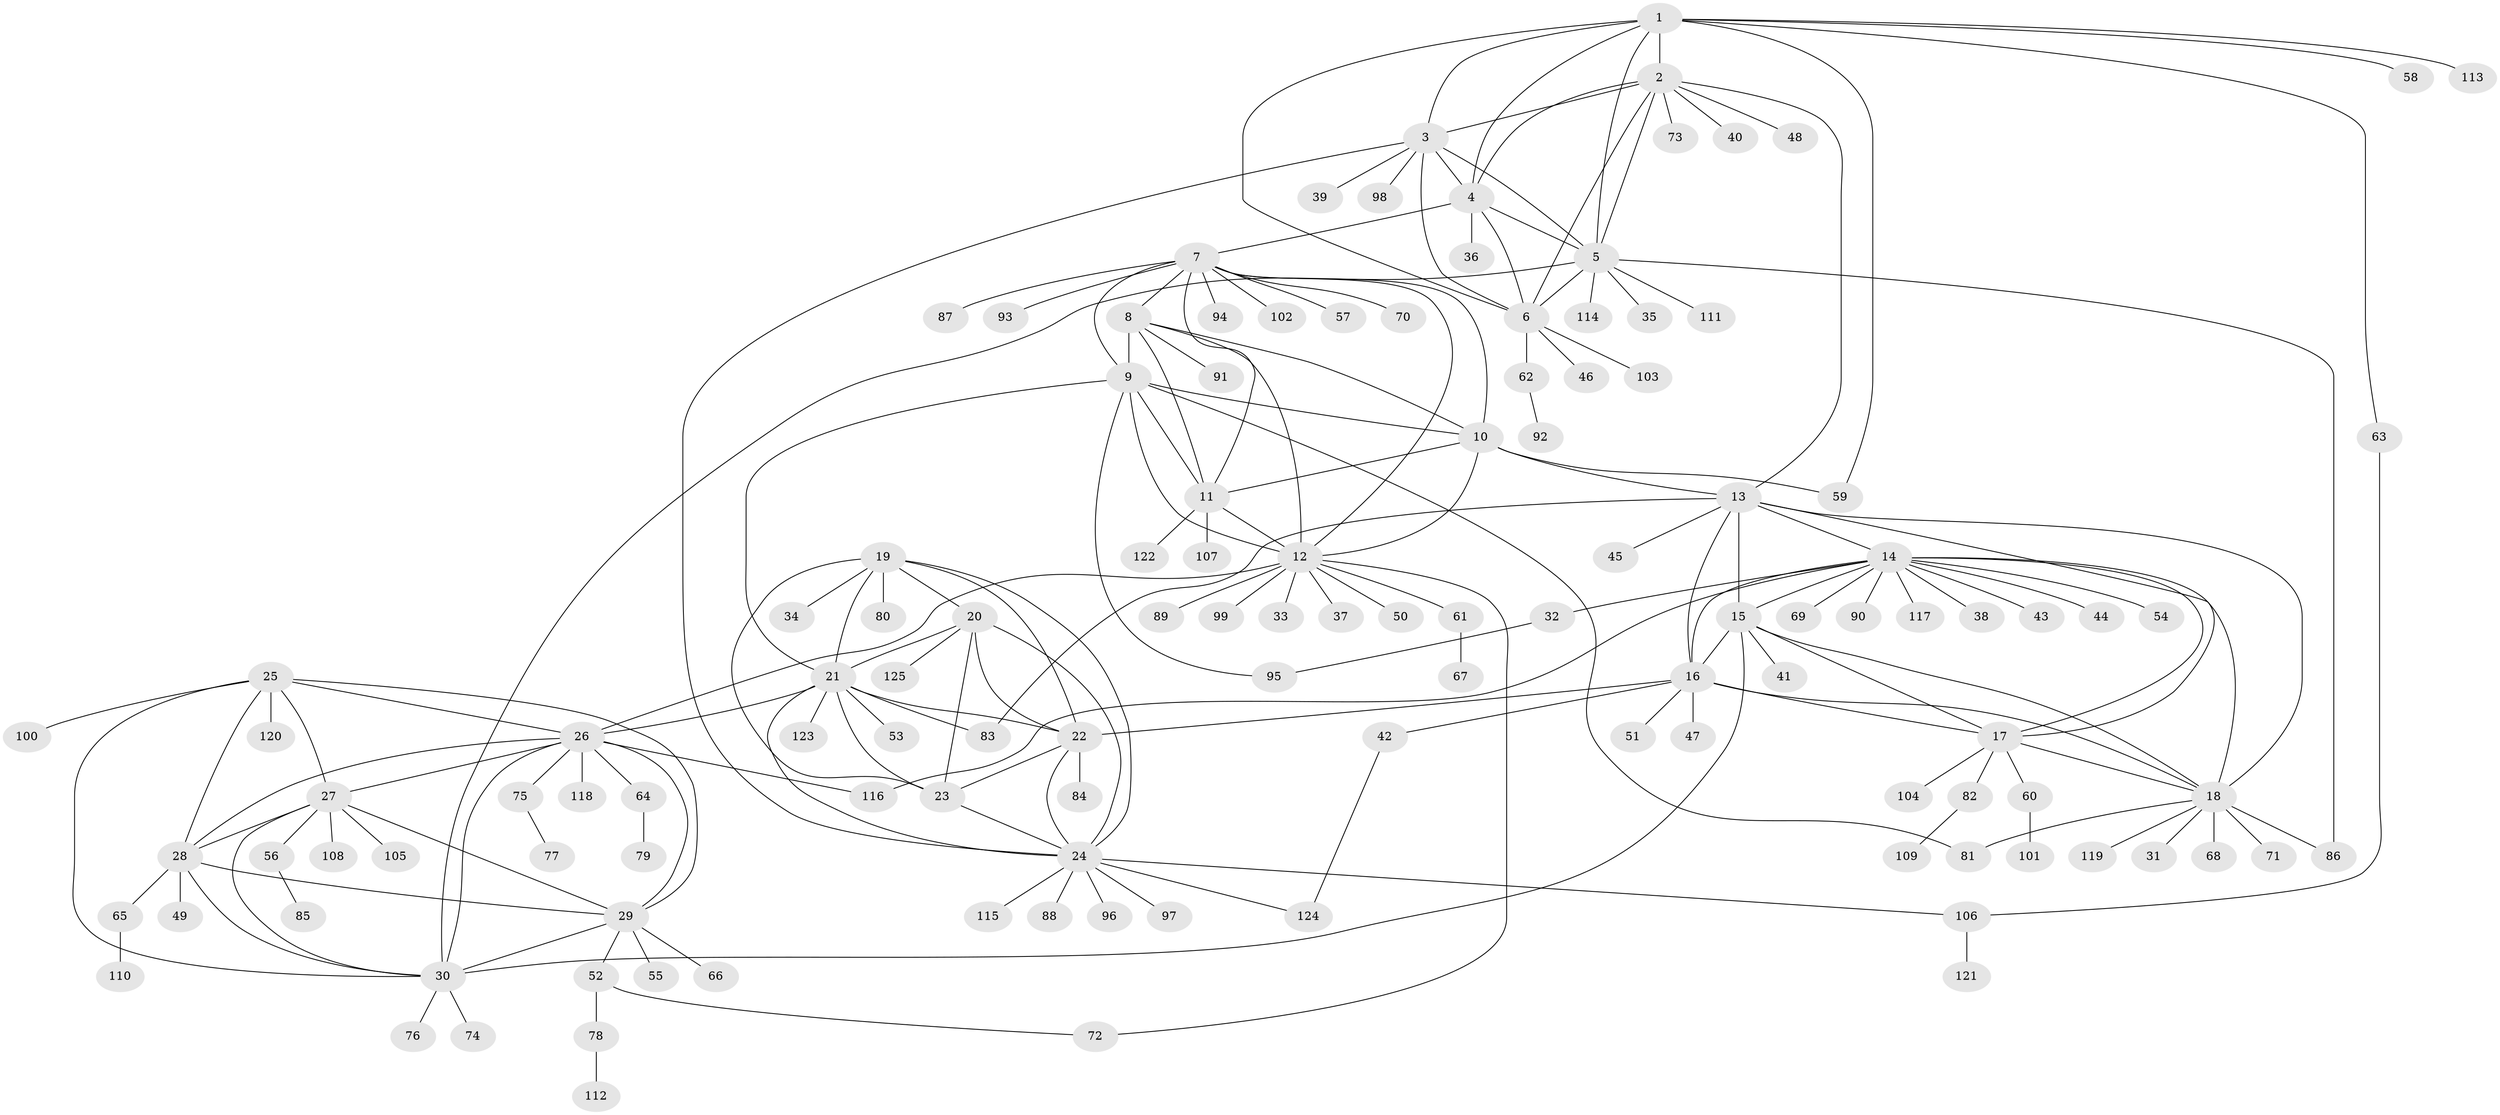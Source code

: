 // Generated by graph-tools (version 1.1) at 2025/54/03/09/25 04:54:59]
// undirected, 125 vertices, 189 edges
graph export_dot {
graph [start="1"]
  node [color=gray90,style=filled];
  1;
  2;
  3;
  4;
  5;
  6;
  7;
  8;
  9;
  10;
  11;
  12;
  13;
  14;
  15;
  16;
  17;
  18;
  19;
  20;
  21;
  22;
  23;
  24;
  25;
  26;
  27;
  28;
  29;
  30;
  31;
  32;
  33;
  34;
  35;
  36;
  37;
  38;
  39;
  40;
  41;
  42;
  43;
  44;
  45;
  46;
  47;
  48;
  49;
  50;
  51;
  52;
  53;
  54;
  55;
  56;
  57;
  58;
  59;
  60;
  61;
  62;
  63;
  64;
  65;
  66;
  67;
  68;
  69;
  70;
  71;
  72;
  73;
  74;
  75;
  76;
  77;
  78;
  79;
  80;
  81;
  82;
  83;
  84;
  85;
  86;
  87;
  88;
  89;
  90;
  91;
  92;
  93;
  94;
  95;
  96;
  97;
  98;
  99;
  100;
  101;
  102;
  103;
  104;
  105;
  106;
  107;
  108;
  109;
  110;
  111;
  112;
  113;
  114;
  115;
  116;
  117;
  118;
  119;
  120;
  121;
  122;
  123;
  124;
  125;
  1 -- 2;
  1 -- 3;
  1 -- 4;
  1 -- 5;
  1 -- 6;
  1 -- 58;
  1 -- 59;
  1 -- 63;
  1 -- 113;
  2 -- 3;
  2 -- 4;
  2 -- 5;
  2 -- 6;
  2 -- 13;
  2 -- 40;
  2 -- 48;
  2 -- 73;
  3 -- 4;
  3 -- 5;
  3 -- 6;
  3 -- 24;
  3 -- 39;
  3 -- 98;
  4 -- 5;
  4 -- 6;
  4 -- 7;
  4 -- 36;
  5 -- 6;
  5 -- 30;
  5 -- 35;
  5 -- 86;
  5 -- 111;
  5 -- 114;
  6 -- 46;
  6 -- 62;
  6 -- 103;
  7 -- 8;
  7 -- 9;
  7 -- 10;
  7 -- 11;
  7 -- 12;
  7 -- 57;
  7 -- 70;
  7 -- 87;
  7 -- 93;
  7 -- 94;
  7 -- 102;
  8 -- 9;
  8 -- 10;
  8 -- 11;
  8 -- 12;
  8 -- 91;
  9 -- 10;
  9 -- 11;
  9 -- 12;
  9 -- 21;
  9 -- 81;
  9 -- 95;
  10 -- 11;
  10 -- 12;
  10 -- 13;
  10 -- 59;
  11 -- 12;
  11 -- 107;
  11 -- 122;
  12 -- 26;
  12 -- 33;
  12 -- 37;
  12 -- 50;
  12 -- 61;
  12 -- 72;
  12 -- 89;
  12 -- 99;
  13 -- 14;
  13 -- 15;
  13 -- 16;
  13 -- 17;
  13 -- 18;
  13 -- 45;
  13 -- 83;
  14 -- 15;
  14 -- 16;
  14 -- 17;
  14 -- 18;
  14 -- 32;
  14 -- 38;
  14 -- 43;
  14 -- 44;
  14 -- 54;
  14 -- 69;
  14 -- 90;
  14 -- 116;
  14 -- 117;
  15 -- 16;
  15 -- 17;
  15 -- 18;
  15 -- 30;
  15 -- 41;
  16 -- 17;
  16 -- 18;
  16 -- 22;
  16 -- 42;
  16 -- 47;
  16 -- 51;
  17 -- 18;
  17 -- 60;
  17 -- 82;
  17 -- 104;
  18 -- 31;
  18 -- 68;
  18 -- 71;
  18 -- 81;
  18 -- 86;
  18 -- 119;
  19 -- 20;
  19 -- 21;
  19 -- 22;
  19 -- 23;
  19 -- 24;
  19 -- 34;
  19 -- 80;
  20 -- 21;
  20 -- 22;
  20 -- 23;
  20 -- 24;
  20 -- 125;
  21 -- 22;
  21 -- 23;
  21 -- 24;
  21 -- 26;
  21 -- 53;
  21 -- 83;
  21 -- 123;
  22 -- 23;
  22 -- 24;
  22 -- 84;
  23 -- 24;
  24 -- 88;
  24 -- 96;
  24 -- 97;
  24 -- 106;
  24 -- 115;
  24 -- 124;
  25 -- 26;
  25 -- 27;
  25 -- 28;
  25 -- 29;
  25 -- 30;
  25 -- 100;
  25 -- 120;
  26 -- 27;
  26 -- 28;
  26 -- 29;
  26 -- 30;
  26 -- 64;
  26 -- 75;
  26 -- 116;
  26 -- 118;
  27 -- 28;
  27 -- 29;
  27 -- 30;
  27 -- 56;
  27 -- 105;
  27 -- 108;
  28 -- 29;
  28 -- 30;
  28 -- 49;
  28 -- 65;
  29 -- 30;
  29 -- 52;
  29 -- 55;
  29 -- 66;
  30 -- 74;
  30 -- 76;
  32 -- 95;
  42 -- 124;
  52 -- 72;
  52 -- 78;
  56 -- 85;
  60 -- 101;
  61 -- 67;
  62 -- 92;
  63 -- 106;
  64 -- 79;
  65 -- 110;
  75 -- 77;
  78 -- 112;
  82 -- 109;
  106 -- 121;
}
